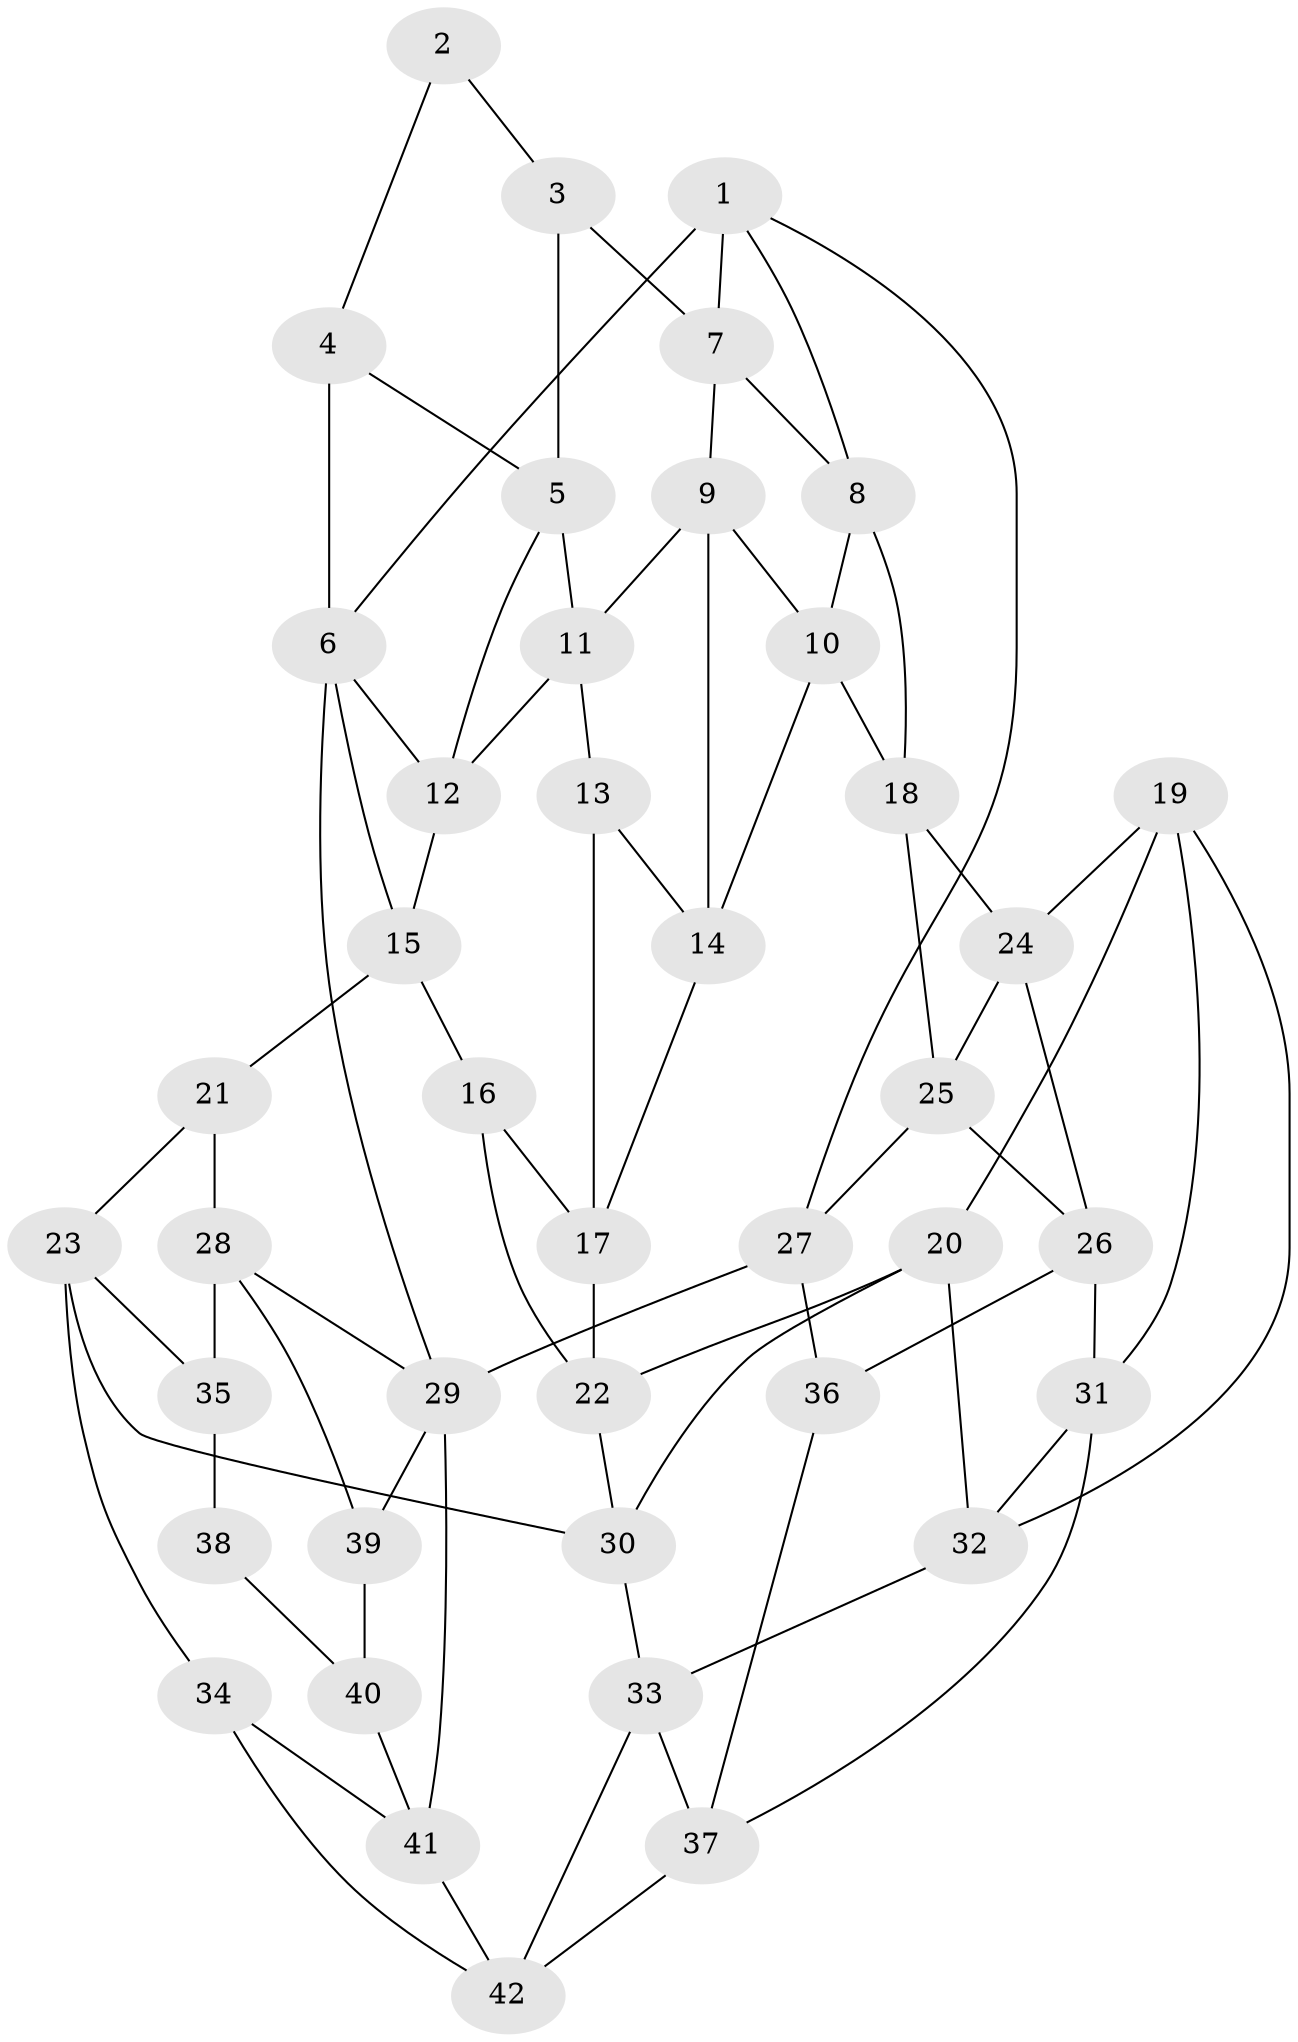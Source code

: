// original degree distribution, {3: 0.0625, 6: 0.2625, 5: 0.4625, 4: 0.2125}
// Generated by graph-tools (version 1.1) at 2025/27/03/09/25 03:27:08]
// undirected, 42 vertices, 78 edges
graph export_dot {
graph [start="1"]
  node [color=gray90,style=filled];
  1;
  2;
  3;
  4;
  5;
  6;
  7;
  8;
  9;
  10;
  11;
  12;
  13;
  14;
  15;
  16;
  17;
  18;
  19;
  20;
  21;
  22;
  23;
  24;
  25;
  26;
  27;
  28;
  29;
  30;
  31;
  32;
  33;
  34;
  35;
  36;
  37;
  38;
  39;
  40;
  41;
  42;
  1 -- 6 [weight=1.0];
  1 -- 7 [weight=1.0];
  1 -- 8 [weight=1.0];
  1 -- 27 [weight=1.0];
  2 -- 3 [weight=1.0];
  2 -- 4 [weight=1.0];
  3 -- 5 [weight=1.0];
  3 -- 7 [weight=1.0];
  4 -- 5 [weight=1.0];
  4 -- 6 [weight=1.0];
  5 -- 11 [weight=1.0];
  5 -- 12 [weight=1.0];
  6 -- 12 [weight=1.0];
  6 -- 15 [weight=1.0];
  6 -- 29 [weight=1.0];
  7 -- 8 [weight=1.0];
  7 -- 9 [weight=1.0];
  8 -- 10 [weight=1.0];
  8 -- 18 [weight=1.0];
  9 -- 10 [weight=1.0];
  9 -- 11 [weight=1.0];
  9 -- 14 [weight=1.0];
  10 -- 14 [weight=1.0];
  10 -- 18 [weight=1.0];
  11 -- 12 [weight=1.0];
  11 -- 13 [weight=1.0];
  12 -- 15 [weight=1.0];
  13 -- 14 [weight=1.0];
  13 -- 17 [weight=1.0];
  14 -- 17 [weight=1.0];
  15 -- 16 [weight=1.0];
  15 -- 21 [weight=1.0];
  16 -- 17 [weight=1.0];
  16 -- 22 [weight=1.0];
  17 -- 22 [weight=1.0];
  18 -- 24 [weight=1.0];
  18 -- 25 [weight=1.0];
  19 -- 20 [weight=1.0];
  19 -- 24 [weight=1.0];
  19 -- 31 [weight=1.0];
  19 -- 32 [weight=1.0];
  20 -- 22 [weight=1.0];
  20 -- 30 [weight=1.0];
  20 -- 32 [weight=1.0];
  21 -- 23 [weight=1.0];
  21 -- 28 [weight=1.0];
  22 -- 30 [weight=1.0];
  23 -- 30 [weight=1.0];
  23 -- 34 [weight=1.0];
  23 -- 35 [weight=1.0];
  24 -- 25 [weight=1.0];
  24 -- 26 [weight=1.0];
  25 -- 26 [weight=1.0];
  25 -- 27 [weight=1.0];
  26 -- 31 [weight=1.0];
  26 -- 36 [weight=1.0];
  27 -- 29 [weight=1.0];
  27 -- 36 [weight=2.0];
  28 -- 29 [weight=1.0];
  28 -- 35 [weight=1.0];
  28 -- 39 [weight=1.0];
  29 -- 39 [weight=1.0];
  29 -- 41 [weight=1.0];
  30 -- 33 [weight=1.0];
  31 -- 32 [weight=1.0];
  31 -- 37 [weight=1.0];
  32 -- 33 [weight=1.0];
  33 -- 37 [weight=1.0];
  33 -- 42 [weight=1.0];
  34 -- 41 [weight=1.0];
  34 -- 42 [weight=1.0];
  35 -- 38 [weight=1.0];
  36 -- 37 [weight=1.0];
  37 -- 42 [weight=1.0];
  38 -- 40 [weight=2.0];
  39 -- 40 [weight=1.0];
  40 -- 41 [weight=1.0];
  41 -- 42 [weight=1.0];
}
